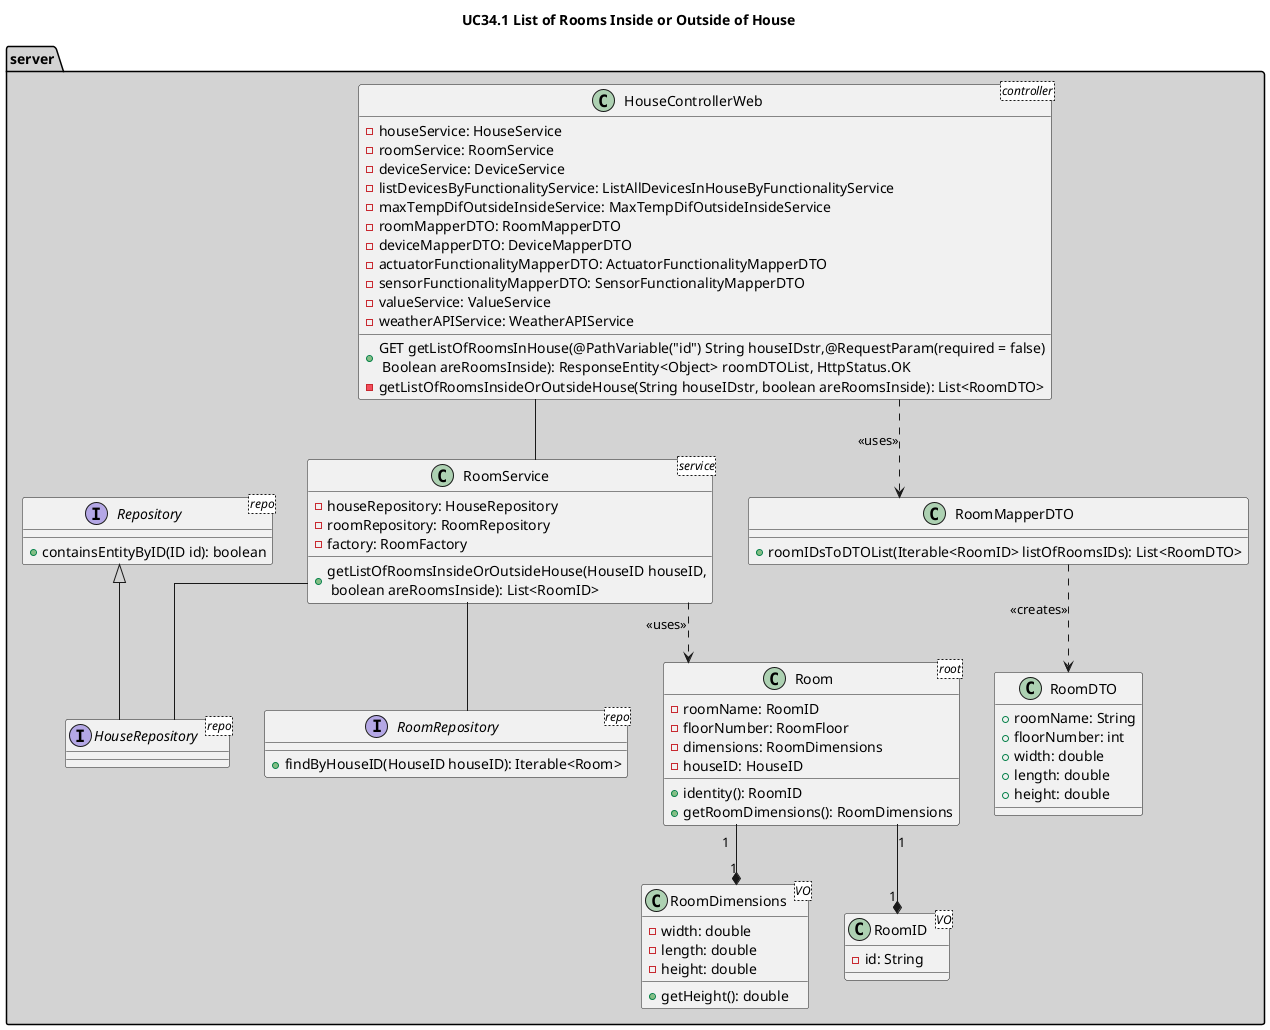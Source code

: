 @startuml
title UC34.1 List of Rooms Inside or Outside of House

skinparam linetype ortho

package server #LightGray {

class HouseControllerWeb <controller> {
  -houseService: HouseService
  -roomService: RoomService
  - deviceService: DeviceService
  -listDevicesByFunctionalityService: ListAllDevicesInHouseByFunctionalityService
  -maxTempDifOutsideInsideService: MaxTempDifOutsideInsideService
  -roomMapperDTO: RoomMapperDTO
  -deviceMapperDTO: DeviceMapperDTO
  -actuatorFunctionalityMapperDTO: ActuatorFunctionalityMapperDTO
  -sensorFunctionalityMapperDTO: SensorFunctionalityMapperDTO
  -valueService: ValueService
  -weatherAPIService: WeatherAPIService

 +GET getListOfRoomsInHouse(@PathVariable("id") String houseIDstr,@RequestParam(required = false)\n Boolean areRoomsInside): ResponseEntity<Object> roomDTOList, HttpStatus.OK
 - getListOfRoomsInsideOrOutsideHouse(String houseIDstr, boolean areRoomsInside): List<RoomDTO>
 }

interface Repository <repo>{
  +containsEntityByID(ID id): boolean
}
  interface HouseRepository <repo> extends Repository{

  }

  class RoomService <service> {
  -houseRepository: HouseRepository
  -roomRepository: RoomRepository
  -factory: RoomFactory
  +getListOfRoomsInsideOrOutsideHouse(HouseID houseID,\n boolean areRoomsInside): List<RoomID>
  }

  interface RoomRepository <repo> {
  +findByHouseID(HouseID houseID): Iterable<Room>
  }

 class RoomMapperDTO {
 +roomIDsToDTOList(Iterable<RoomID> listOfRoomsIDs): List<RoomDTO>
 }

 class RoomDTO {
 +roomName: String
 +floorNumber: int
 +width: double
 +length: double
 +height: double
 }

 class Room <root> {
 -roomName: RoomID
 -floorNumber: RoomFloor
 -dimensions: RoomDimensions
 -houseID: HouseID
 +identity(): RoomID
 +getRoomDimensions(): RoomDimensions
 }

 class RoomDimensions <VO> {
    -width: double
    -length: double
    -height: double
    +getHeight(): double
}

class RoomID <VO>{
    -id: String
}
}


RoomService -- HouseRepository
HouseControllerWeb -- RoomService
RoomService -- RoomRepository
RoomService ..> Room : <<uses>>
Room "1"--*"1" RoomDimensions
HouseControllerWeb ..> RoomMapperDTO: <<uses>>
RoomMapperDTO ..> RoomDTO: <<creates>>
Room "1"--*"1" RoomID

@enduml